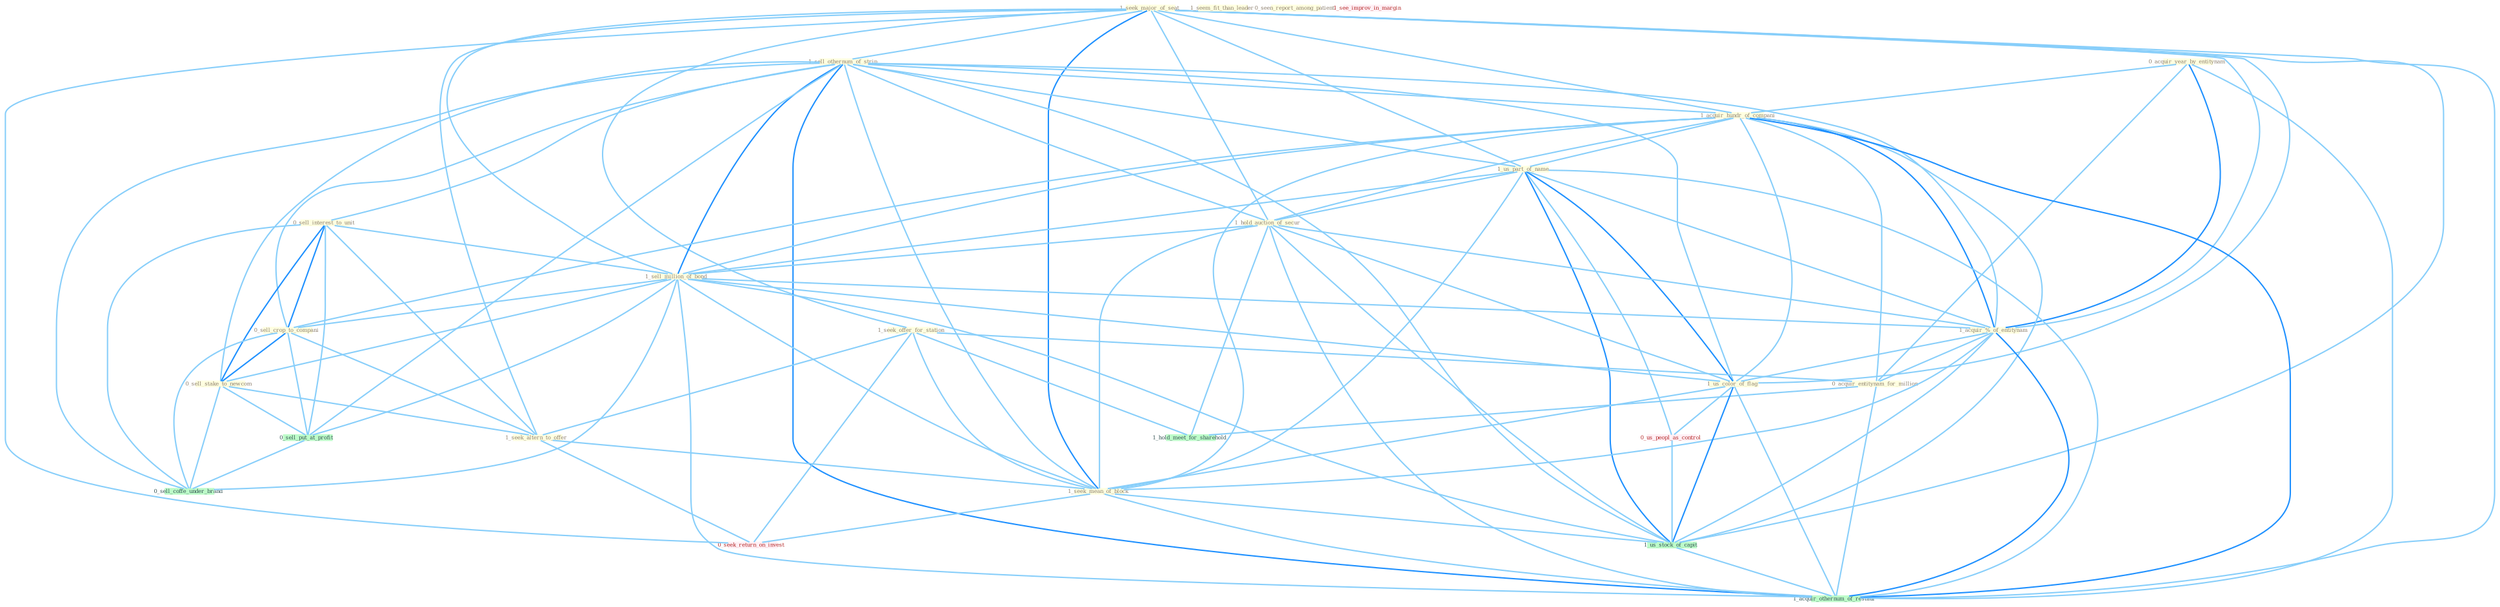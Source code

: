 Graph G{ 
    node
    [shape=polygon,style=filled,width=.5,height=.06,color="#BDFCC9",fixedsize=true,fontsize=4,
    fontcolor="#2f4f4f"];
    {node
    [color="#ffffe0", fontcolor="#8b7d6b"] "1_seek_major_of_seat " "0_acquir_year_by_entitynam " "1_sell_othernum_of_strip " "1_acquir_hundr_of_compani " "1_seem_fit_than_leader " "0_seen_report_among_patient " "1_us_part_of_name " "1_hold_auction_of_secur " "0_sell_interest_to_unit " "1_seek_offer_for_station " "1_sell_million_of_bond " "0_sell_crop_to_compani " "0_sell_stake_to_newcom " "1_acquir_%_of_entitynam " "0_acquir_entitynam_for_million " "1_seek_altern_to_offer " "1_us_color_of_flag " "1_seek_mean_of_block "}
{node [color="#fff0f5", fontcolor="#b22222"] "0_us_peopl_as_control " "0_seek_return_on_invest " "1_see_improv_in_margin "}
edge [color="#B0E2FF"];

	"1_seek_major_of_seat " -- "1_sell_othernum_of_strip " [w="1", color="#87cefa" ];
	"1_seek_major_of_seat " -- "1_acquir_hundr_of_compani " [w="1", color="#87cefa" ];
	"1_seek_major_of_seat " -- "1_us_part_of_name " [w="1", color="#87cefa" ];
	"1_seek_major_of_seat " -- "1_hold_auction_of_secur " [w="1", color="#87cefa" ];
	"1_seek_major_of_seat " -- "1_seek_offer_for_station " [w="1", color="#87cefa" ];
	"1_seek_major_of_seat " -- "1_sell_million_of_bond " [w="1", color="#87cefa" ];
	"1_seek_major_of_seat " -- "1_acquir_%_of_entitynam " [w="1", color="#87cefa" ];
	"1_seek_major_of_seat " -- "1_seek_altern_to_offer " [w="1", color="#87cefa" ];
	"1_seek_major_of_seat " -- "1_us_color_of_flag " [w="1", color="#87cefa" ];
	"1_seek_major_of_seat " -- "1_seek_mean_of_block " [w="2", color="#1e90ff" , len=0.8];
	"1_seek_major_of_seat " -- "0_seek_return_on_invest " [w="1", color="#87cefa" ];
	"1_seek_major_of_seat " -- "1_us_stock_of_capit " [w="1", color="#87cefa" ];
	"1_seek_major_of_seat " -- "1_acquir_othernum_of_restaur " [w="1", color="#87cefa" ];
	"0_acquir_year_by_entitynam " -- "1_acquir_hundr_of_compani " [w="1", color="#87cefa" ];
	"0_acquir_year_by_entitynam " -- "1_acquir_%_of_entitynam " [w="2", color="#1e90ff" , len=0.8];
	"0_acquir_year_by_entitynam " -- "0_acquir_entitynam_for_million " [w="1", color="#87cefa" ];
	"0_acquir_year_by_entitynam " -- "1_acquir_othernum_of_restaur " [w="1", color="#87cefa" ];
	"1_sell_othernum_of_strip " -- "1_acquir_hundr_of_compani " [w="1", color="#87cefa" ];
	"1_sell_othernum_of_strip " -- "1_us_part_of_name " [w="1", color="#87cefa" ];
	"1_sell_othernum_of_strip " -- "1_hold_auction_of_secur " [w="1", color="#87cefa" ];
	"1_sell_othernum_of_strip " -- "0_sell_interest_to_unit " [w="1", color="#87cefa" ];
	"1_sell_othernum_of_strip " -- "1_sell_million_of_bond " [w="2", color="#1e90ff" , len=0.8];
	"1_sell_othernum_of_strip " -- "0_sell_crop_to_compani " [w="1", color="#87cefa" ];
	"1_sell_othernum_of_strip " -- "0_sell_stake_to_newcom " [w="1", color="#87cefa" ];
	"1_sell_othernum_of_strip " -- "1_acquir_%_of_entitynam " [w="1", color="#87cefa" ];
	"1_sell_othernum_of_strip " -- "1_us_color_of_flag " [w="1", color="#87cefa" ];
	"1_sell_othernum_of_strip " -- "1_seek_mean_of_block " [w="1", color="#87cefa" ];
	"1_sell_othernum_of_strip " -- "0_sell_put_at_profit " [w="1", color="#87cefa" ];
	"1_sell_othernum_of_strip " -- "1_us_stock_of_capit " [w="1", color="#87cefa" ];
	"1_sell_othernum_of_strip " -- "0_sell_coffe_under_brand " [w="1", color="#87cefa" ];
	"1_sell_othernum_of_strip " -- "1_acquir_othernum_of_restaur " [w="2", color="#1e90ff" , len=0.8];
	"1_acquir_hundr_of_compani " -- "1_us_part_of_name " [w="1", color="#87cefa" ];
	"1_acquir_hundr_of_compani " -- "1_hold_auction_of_secur " [w="1", color="#87cefa" ];
	"1_acquir_hundr_of_compani " -- "1_sell_million_of_bond " [w="1", color="#87cefa" ];
	"1_acquir_hundr_of_compani " -- "0_sell_crop_to_compani " [w="1", color="#87cefa" ];
	"1_acquir_hundr_of_compani " -- "1_acquir_%_of_entitynam " [w="2", color="#1e90ff" , len=0.8];
	"1_acquir_hundr_of_compani " -- "0_acquir_entitynam_for_million " [w="1", color="#87cefa" ];
	"1_acquir_hundr_of_compani " -- "1_us_color_of_flag " [w="1", color="#87cefa" ];
	"1_acquir_hundr_of_compani " -- "1_seek_mean_of_block " [w="1", color="#87cefa" ];
	"1_acquir_hundr_of_compani " -- "1_us_stock_of_capit " [w="1", color="#87cefa" ];
	"1_acquir_hundr_of_compani " -- "1_acquir_othernum_of_restaur " [w="2", color="#1e90ff" , len=0.8];
	"1_us_part_of_name " -- "1_hold_auction_of_secur " [w="1", color="#87cefa" ];
	"1_us_part_of_name " -- "1_sell_million_of_bond " [w="1", color="#87cefa" ];
	"1_us_part_of_name " -- "1_acquir_%_of_entitynam " [w="1", color="#87cefa" ];
	"1_us_part_of_name " -- "1_us_color_of_flag " [w="2", color="#1e90ff" , len=0.8];
	"1_us_part_of_name " -- "1_seek_mean_of_block " [w="1", color="#87cefa" ];
	"1_us_part_of_name " -- "0_us_peopl_as_control " [w="1", color="#87cefa" ];
	"1_us_part_of_name " -- "1_us_stock_of_capit " [w="2", color="#1e90ff" , len=0.8];
	"1_us_part_of_name " -- "1_acquir_othernum_of_restaur " [w="1", color="#87cefa" ];
	"1_hold_auction_of_secur " -- "1_sell_million_of_bond " [w="1", color="#87cefa" ];
	"1_hold_auction_of_secur " -- "1_acquir_%_of_entitynam " [w="1", color="#87cefa" ];
	"1_hold_auction_of_secur " -- "1_us_color_of_flag " [w="1", color="#87cefa" ];
	"1_hold_auction_of_secur " -- "1_seek_mean_of_block " [w="1", color="#87cefa" ];
	"1_hold_auction_of_secur " -- "1_us_stock_of_capit " [w="1", color="#87cefa" ];
	"1_hold_auction_of_secur " -- "1_hold_meet_for_sharehold " [w="1", color="#87cefa" ];
	"1_hold_auction_of_secur " -- "1_acquir_othernum_of_restaur " [w="1", color="#87cefa" ];
	"0_sell_interest_to_unit " -- "1_sell_million_of_bond " [w="1", color="#87cefa" ];
	"0_sell_interest_to_unit " -- "0_sell_crop_to_compani " [w="2", color="#1e90ff" , len=0.8];
	"0_sell_interest_to_unit " -- "0_sell_stake_to_newcom " [w="2", color="#1e90ff" , len=0.8];
	"0_sell_interest_to_unit " -- "1_seek_altern_to_offer " [w="1", color="#87cefa" ];
	"0_sell_interest_to_unit " -- "0_sell_put_at_profit " [w="1", color="#87cefa" ];
	"0_sell_interest_to_unit " -- "0_sell_coffe_under_brand " [w="1", color="#87cefa" ];
	"1_seek_offer_for_station " -- "0_acquir_entitynam_for_million " [w="1", color="#87cefa" ];
	"1_seek_offer_for_station " -- "1_seek_altern_to_offer " [w="1", color="#87cefa" ];
	"1_seek_offer_for_station " -- "1_seek_mean_of_block " [w="1", color="#87cefa" ];
	"1_seek_offer_for_station " -- "0_seek_return_on_invest " [w="1", color="#87cefa" ];
	"1_seek_offer_for_station " -- "1_hold_meet_for_sharehold " [w="1", color="#87cefa" ];
	"1_sell_million_of_bond " -- "0_sell_crop_to_compani " [w="1", color="#87cefa" ];
	"1_sell_million_of_bond " -- "0_sell_stake_to_newcom " [w="1", color="#87cefa" ];
	"1_sell_million_of_bond " -- "1_acquir_%_of_entitynam " [w="1", color="#87cefa" ];
	"1_sell_million_of_bond " -- "1_us_color_of_flag " [w="1", color="#87cefa" ];
	"1_sell_million_of_bond " -- "1_seek_mean_of_block " [w="1", color="#87cefa" ];
	"1_sell_million_of_bond " -- "0_sell_put_at_profit " [w="1", color="#87cefa" ];
	"1_sell_million_of_bond " -- "1_us_stock_of_capit " [w="1", color="#87cefa" ];
	"1_sell_million_of_bond " -- "0_sell_coffe_under_brand " [w="1", color="#87cefa" ];
	"1_sell_million_of_bond " -- "1_acquir_othernum_of_restaur " [w="1", color="#87cefa" ];
	"0_sell_crop_to_compani " -- "0_sell_stake_to_newcom " [w="2", color="#1e90ff" , len=0.8];
	"0_sell_crop_to_compani " -- "1_seek_altern_to_offer " [w="1", color="#87cefa" ];
	"0_sell_crop_to_compani " -- "0_sell_put_at_profit " [w="1", color="#87cefa" ];
	"0_sell_crop_to_compani " -- "0_sell_coffe_under_brand " [w="1", color="#87cefa" ];
	"0_sell_stake_to_newcom " -- "1_seek_altern_to_offer " [w="1", color="#87cefa" ];
	"0_sell_stake_to_newcom " -- "0_sell_put_at_profit " [w="1", color="#87cefa" ];
	"0_sell_stake_to_newcom " -- "0_sell_coffe_under_brand " [w="1", color="#87cefa" ];
	"1_acquir_%_of_entitynam " -- "0_acquir_entitynam_for_million " [w="1", color="#87cefa" ];
	"1_acquir_%_of_entitynam " -- "1_us_color_of_flag " [w="1", color="#87cefa" ];
	"1_acquir_%_of_entitynam " -- "1_seek_mean_of_block " [w="1", color="#87cefa" ];
	"1_acquir_%_of_entitynam " -- "1_us_stock_of_capit " [w="1", color="#87cefa" ];
	"1_acquir_%_of_entitynam " -- "1_acquir_othernum_of_restaur " [w="2", color="#1e90ff" , len=0.8];
	"0_acquir_entitynam_for_million " -- "1_hold_meet_for_sharehold " [w="1", color="#87cefa" ];
	"0_acquir_entitynam_for_million " -- "1_acquir_othernum_of_restaur " [w="1", color="#87cefa" ];
	"1_seek_altern_to_offer " -- "1_seek_mean_of_block " [w="1", color="#87cefa" ];
	"1_seek_altern_to_offer " -- "0_seek_return_on_invest " [w="1", color="#87cefa" ];
	"1_us_color_of_flag " -- "1_seek_mean_of_block " [w="1", color="#87cefa" ];
	"1_us_color_of_flag " -- "0_us_peopl_as_control " [w="1", color="#87cefa" ];
	"1_us_color_of_flag " -- "1_us_stock_of_capit " [w="2", color="#1e90ff" , len=0.8];
	"1_us_color_of_flag " -- "1_acquir_othernum_of_restaur " [w="1", color="#87cefa" ];
	"1_seek_mean_of_block " -- "0_seek_return_on_invest " [w="1", color="#87cefa" ];
	"1_seek_mean_of_block " -- "1_us_stock_of_capit " [w="1", color="#87cefa" ];
	"1_seek_mean_of_block " -- "1_acquir_othernum_of_restaur " [w="1", color="#87cefa" ];
	"0_us_peopl_as_control " -- "1_us_stock_of_capit " [w="1", color="#87cefa" ];
	"0_sell_put_at_profit " -- "0_sell_coffe_under_brand " [w="1", color="#87cefa" ];
	"1_us_stock_of_capit " -- "1_acquir_othernum_of_restaur " [w="1", color="#87cefa" ];
}